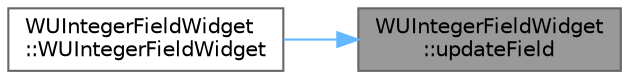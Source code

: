 digraph "WUIntegerFieldWidget::updateField"
{
 // LATEX_PDF_SIZE
  bgcolor="transparent";
  edge [fontname=Helvetica,fontsize=10,labelfontname=Helvetica,labelfontsize=10];
  node [fontname=Helvetica,fontsize=10,shape=box,height=0.2,width=0.4];
  rankdir="RL";
  Node1 [id="Node000001",label="WUIntegerFieldWidget\l::updateField",height=0.2,width=0.4,color="gray40", fillcolor="grey60", style="filled", fontcolor="black",tooltip=" "];
  Node1 -> Node2 [id="edge1_Node000001_Node000002",dir="back",color="steelblue1",style="solid",tooltip=" "];
  Node2 [id="Node000002",label="WUIntegerFieldWidget\l::WUIntegerFieldWidget",height=0.2,width=0.4,color="grey40", fillcolor="white", style="filled",URL="$class_w_u_integer_field_widget.html#afe9075f8efae23b0b0ec93a7f2a83cdc",tooltip=" "];
}
